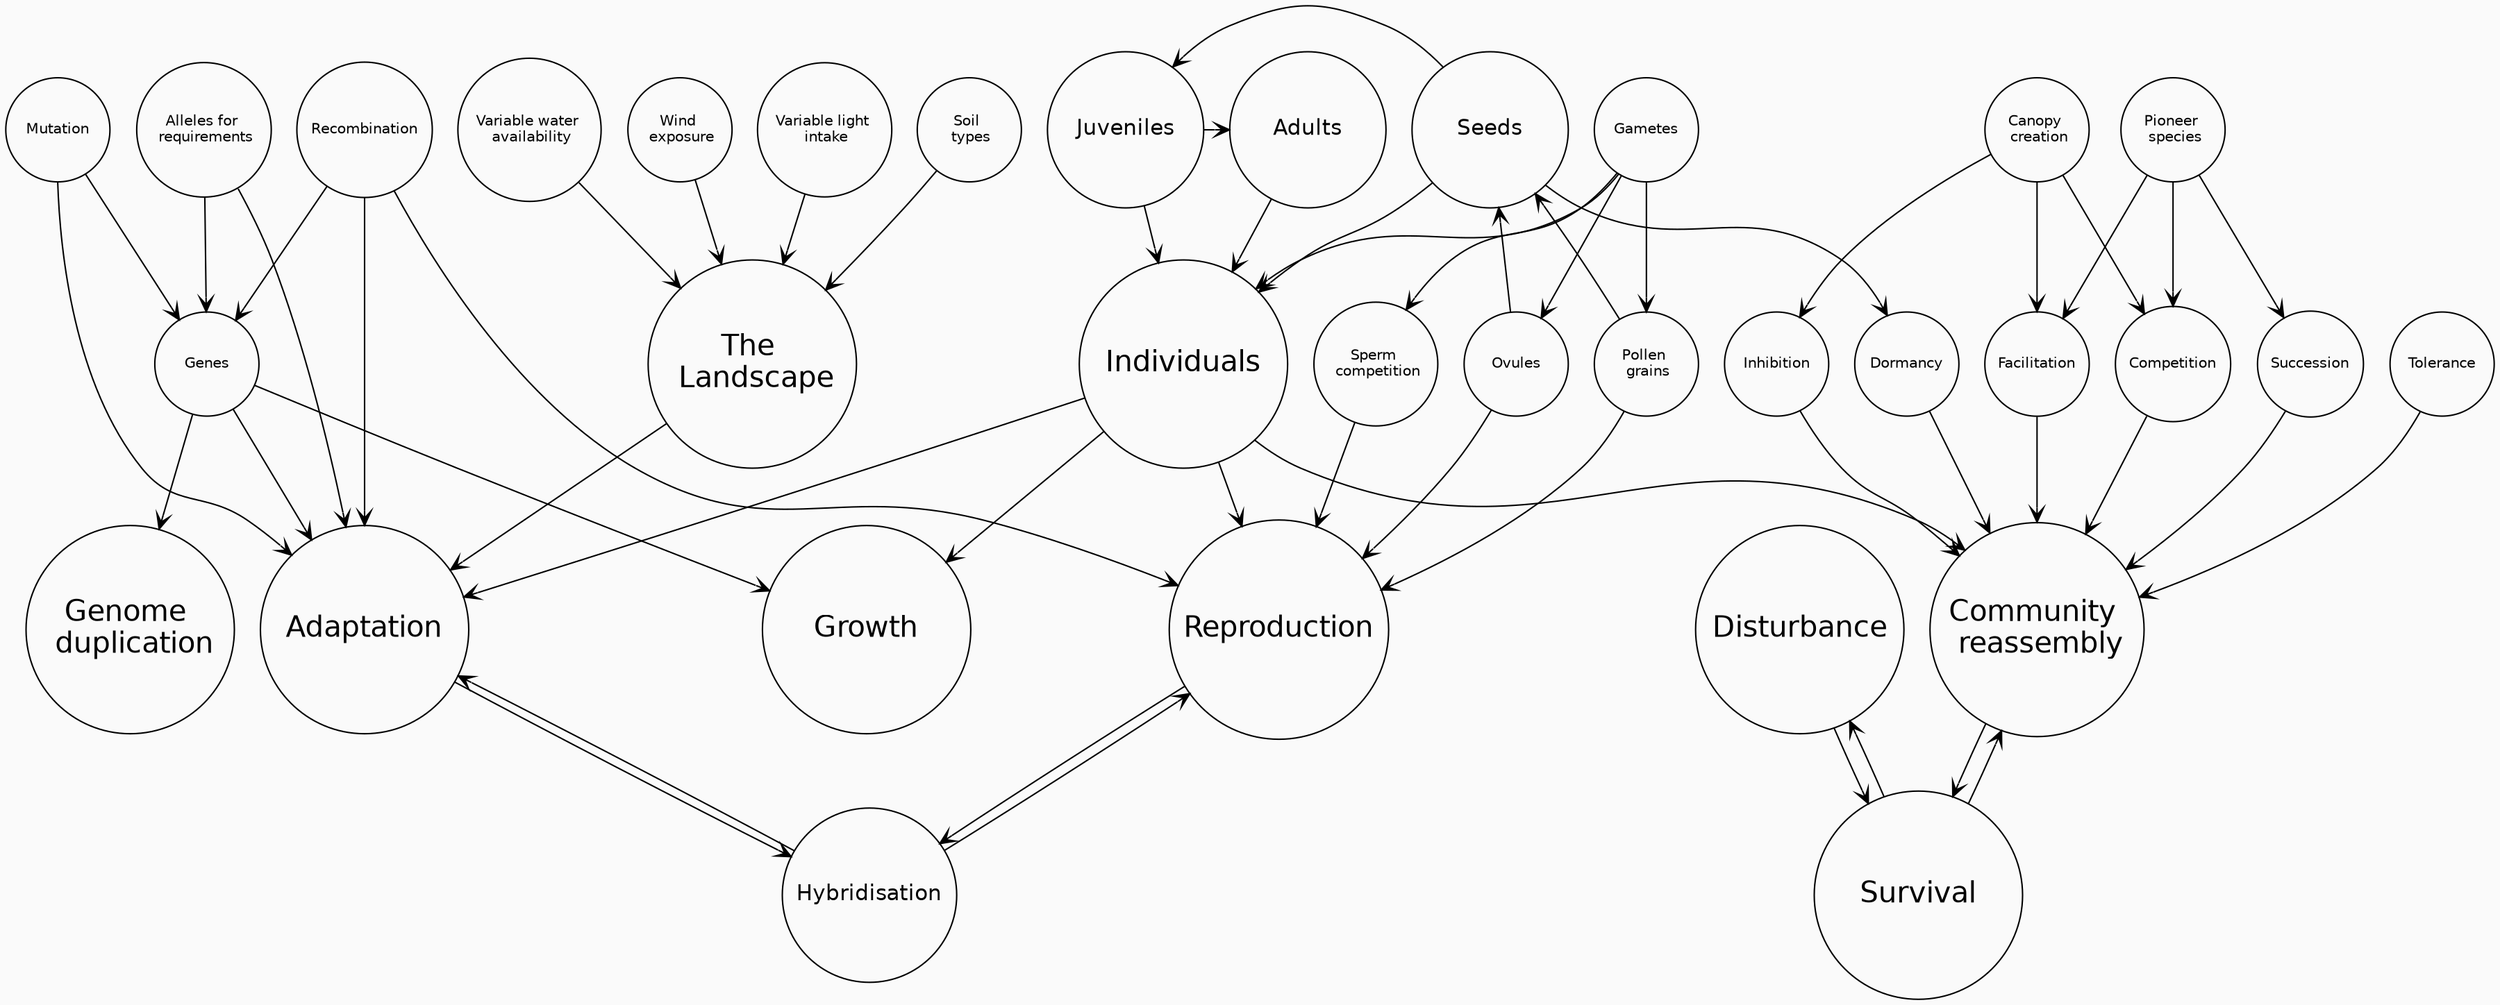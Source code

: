 graph dot {
  graph [
    fontsize = 10,
    rankdir = TB,
    bgcolor = "#fafafa"
    ]
  node [
    shape = circle,
    fontname = Helvetica,
    fontsize = 30,
    height = 3
    ]

  #0 [label = "The \n model"]

  node [height = 2, fontsize = 20]
  Individuals [label = "Individuals"]
  Growth [label = "Growth"]
  Adaptation [label = "Adaptation"]
  Reproduction [label = "Reproduction"]
  Assembly [label = "Community \n reassembly"]
  Duplication [label = "Genome \n duplication"]
  Survival [label = "Survival"]
  Disturbance [label = "Disturbance"]
  Land [label = "The \n Landscape"]

  node [height = 1.5, fontsize = 15]
  Seeds [label = "Seeds"]
  Juveniles [label = "Juveniles"]
  Adults [label = "Adults"]
  Hybrids [label = "Hybridisation"]

  node [height = 1, fontsize = 10]
  Succession [label = "Succession"]
  Competition [label = "Competition"]
  Facilitation [label = "Facilitation"]
  Tolerance [label = "Tolerance"]
  Inhibition [label = "Inhibition"]
  Dormancy [label = "Dormancy"]

  Pioneers [label = "Pioneer \n species"]
  Canopy [label = "Canopy \n creation"]

  Gametes [label = "Gametes"]

  Pollen [label = "Pollen \n grains"]
  SpermComp [label = "Sperm \n competition"]
  Ovules [label = "Ovules"]
  Recombination [label = "Recombination"]

  Genes [label = "Genes"]

  Mutation [label = "Mutation"]
  AllelesR [label = "Alleles for \n requirements"]

  Light [label = "Variable light \n intake"]
  Soil [label = "Soil \n types"]
  Water [label = "Variable water \n availability"]
  Wind [label = "Wind \n exposure"]

  edge[color = black, dir = forward]

  #Individuals, Growth, Adaptation, Reproduction, Assembly, Duplication -- 0 [arrowhead = vee]

  Individuals -- Assembly [arrowhead = vee]

  Individuals -- Adaptation, Growth, Reproduction [arrowhead = vee]

  Succession, Competition, Facilitation, Tolerance, Inhibition, Dormancy -- Assembly [arrowhead = vee]

  Pioneers -- Succession, Competition, Facilitation [arrowhead = vee]

  Canopy -- Competition, Inhibition, Facilitation [arrowhead = vee]

  Seeds, Juveniles, Adults, Gametes -- Individuals [arrowhead = vee]

  Pollen, SpermComp, Ovules, Recombination -- Reproduction [arrowhead = vee]

  Gametes -- Pollen, Ovules, SpermComp [arrowhead = vee]

  Pollen, Ovules -- Seeds [arrowhead = vee, constraint = false]

  Seeds -- Dormancy, Juveniles [arrowhead = vee, constraint = false]

  Juveniles -- Adults [arrowhead = vee, constraint = false]

  Genes -- Adaptation, Growth, Duplication [arrowhead = vee]

  AllelesR, Recombination, Mutation -- Adaptation, Genes [arrowhead = vee]

  Light, Soil, Water, Wind -- Land [arrowhead = vee]

  Land -- Adaptation [arrowhead = vee, constraint = false]

  Reproduction, Adaptation -- Hybrids [arrowhead = vee]
  Hybrids -- Reproduction, Adaptation [arrowhead = vee, constraint = false]

  Assembly, Disturbance -- Survival [arrowhead = vee]
  Survival -- Assembly, Disturbance [arrowhead = vee, constraint = false]


}